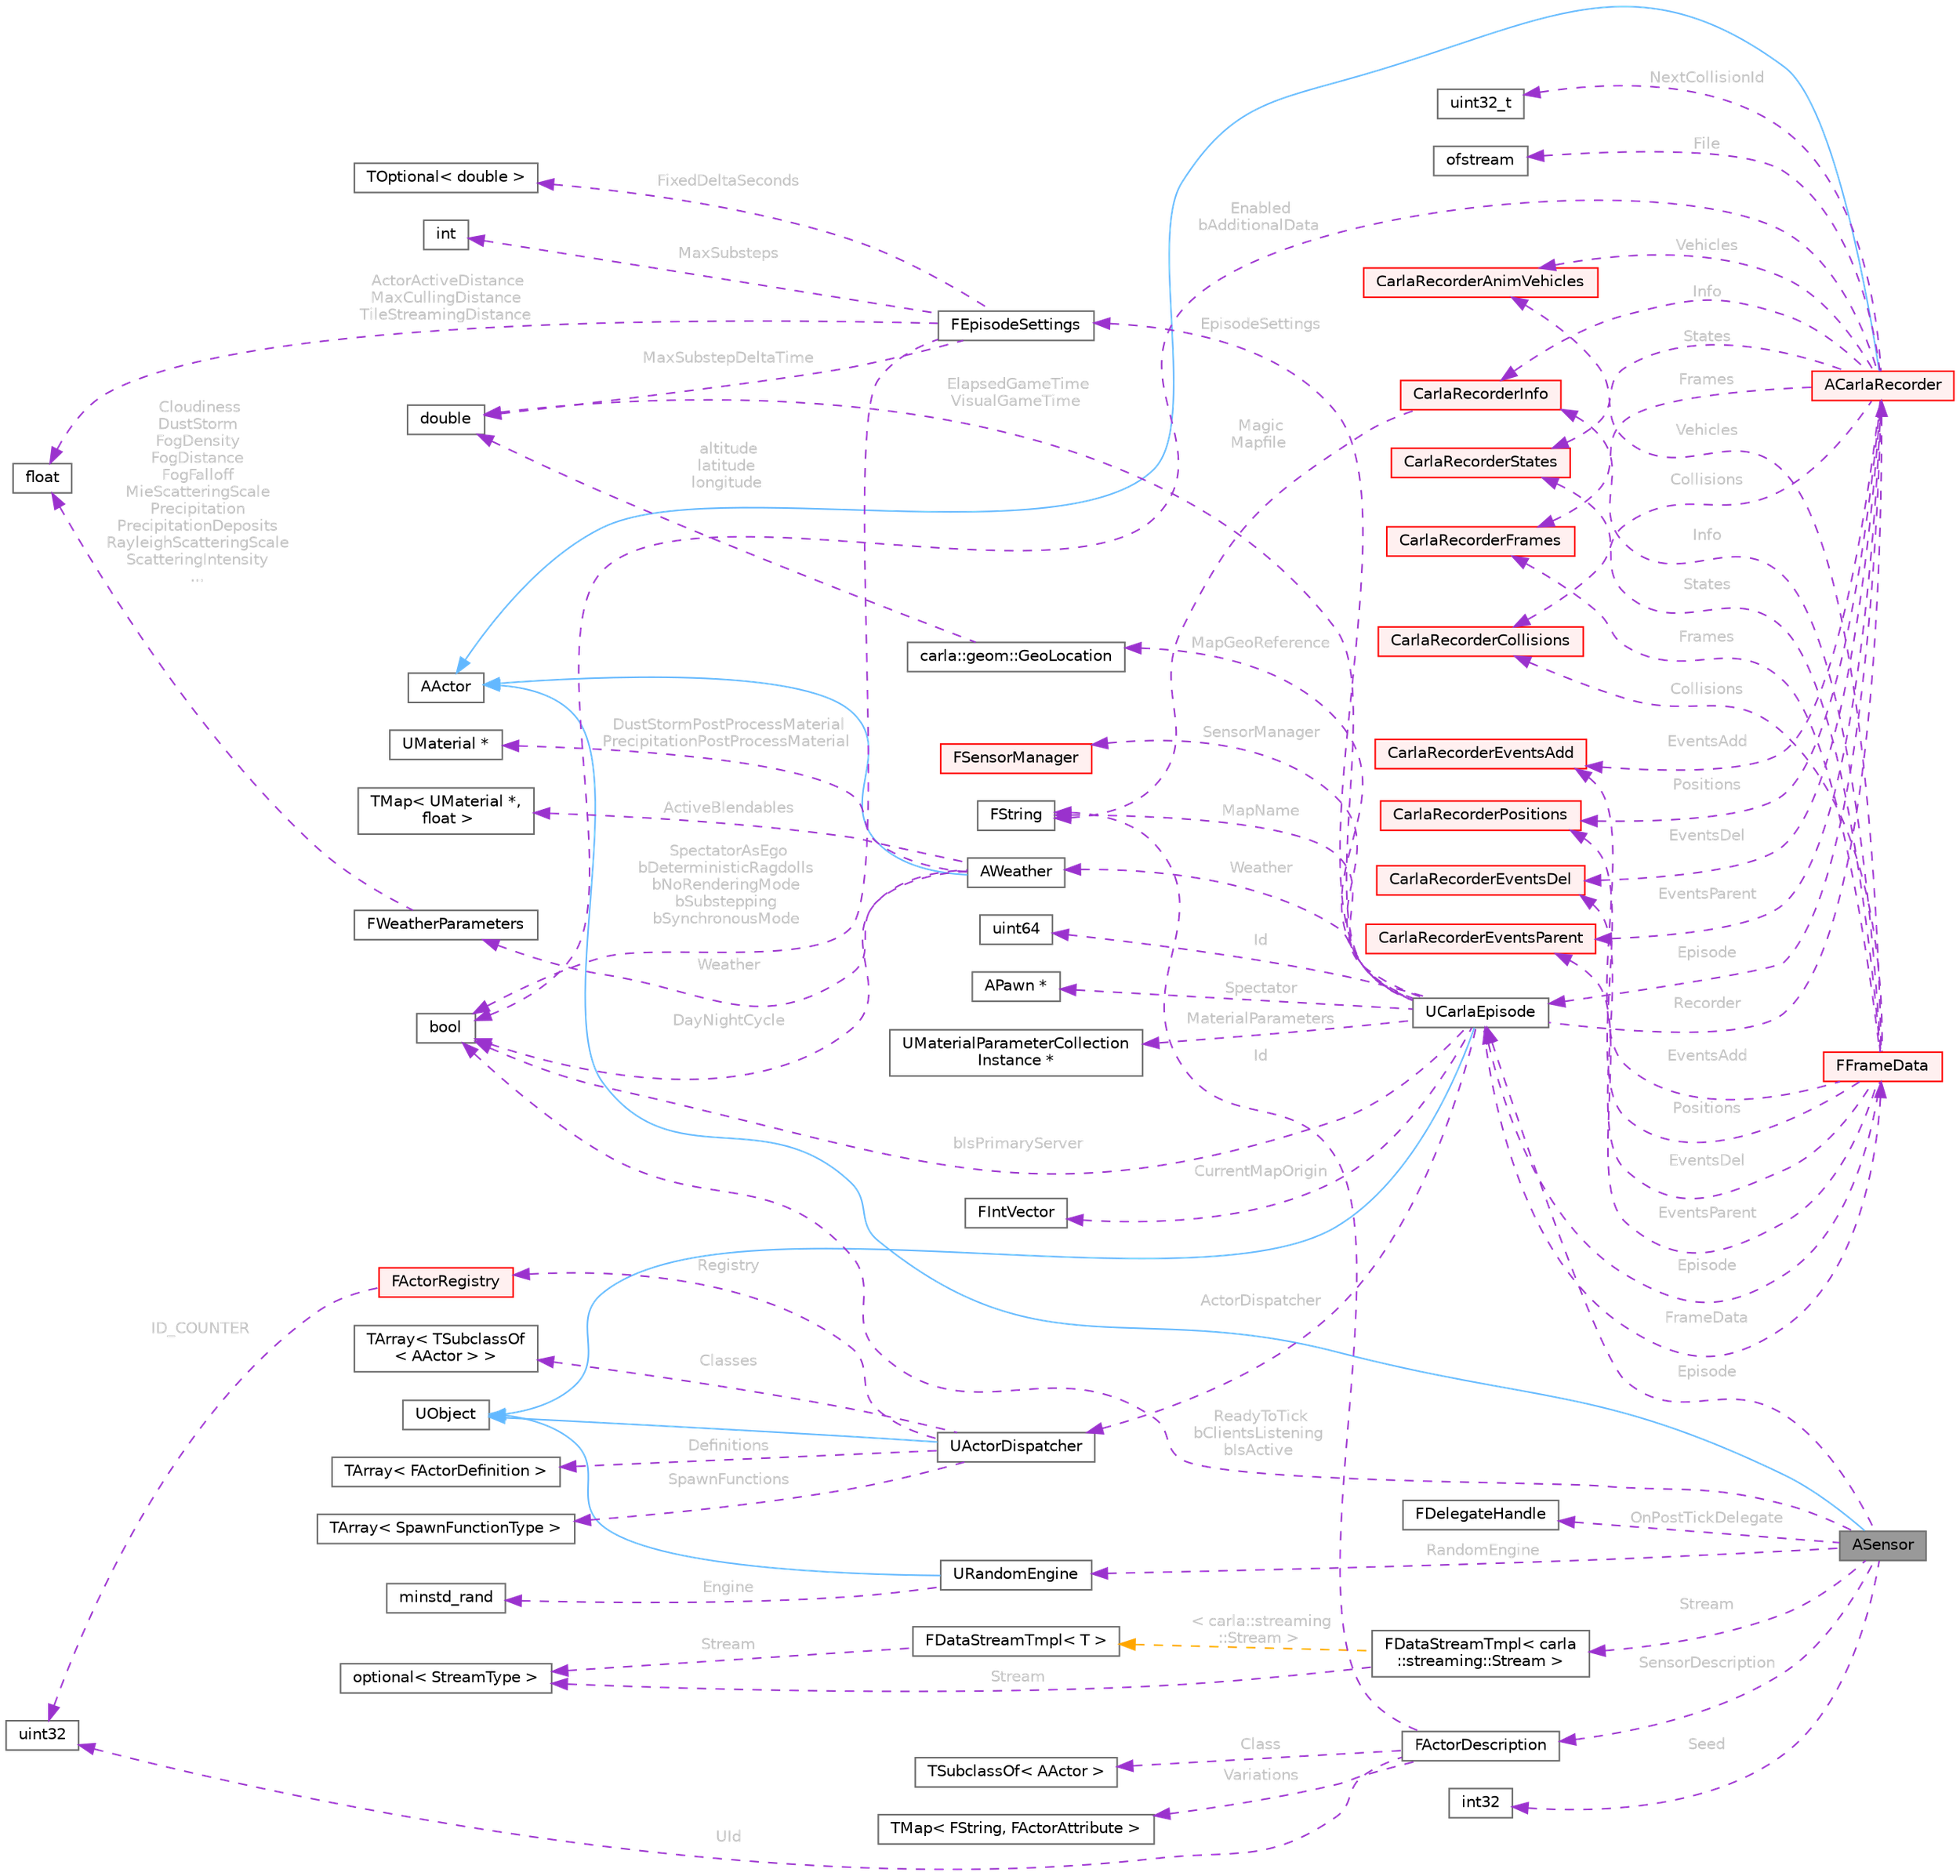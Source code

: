 digraph "ASensor"
{
 // INTERACTIVE_SVG=YES
 // LATEX_PDF_SIZE
  bgcolor="transparent";
  edge [fontname=Helvetica,fontsize=10,labelfontname=Helvetica,labelfontsize=10];
  node [fontname=Helvetica,fontsize=10,shape=box,height=0.2,width=0.4];
  rankdir="LR";
  Node1 [id="Node000001",label="ASensor",height=0.2,width=0.4,color="gray40", fillcolor="grey60", style="filled", fontcolor="black",tooltip="Base class for sensors."];
  Node2 -> Node1 [id="edge1_Node000001_Node000002",dir="back",color="steelblue1",style="solid",tooltip=" "];
  Node2 [id="Node000002",label="AActor",height=0.2,width=0.4,color="gray40", fillcolor="white", style="filled",URL="$d1/da4/classAActor.html",tooltip=" "];
  Node3 -> Node1 [id="edge2_Node000001_Node000003",dir="back",color="darkorchid3",style="dashed",tooltip=" ",label=" Seed",fontcolor="grey" ];
  Node3 [id="Node000003",label="int32",height=0.2,width=0.4,color="gray40", fillcolor="white", style="filled",tooltip=" "];
  Node4 -> Node1 [id="edge3_Node000001_Node000004",dir="back",color="darkorchid3",style="dashed",tooltip=" ",label=" RandomEngine",fontcolor="grey" ];
  Node4 [id="Node000004",label="URandomEngine",height=0.2,width=0.4,color="gray40", fillcolor="white", style="filled",URL="$d2/d4b/classURandomEngine.html",tooltip=" "];
  Node5 -> Node4 [id="edge4_Node000004_Node000005",dir="back",color="steelblue1",style="solid",tooltip=" "];
  Node5 [id="Node000005",label="UObject",height=0.2,width=0.4,color="gray40", fillcolor="white", style="filled",URL="$df/def/classUObject.html",tooltip=" "];
  Node6 -> Node4 [id="edge5_Node000004_Node000006",dir="back",color="darkorchid3",style="dashed",tooltip=" ",label=" Engine",fontcolor="grey" ];
  Node6 [id="Node000006",label="minstd_rand",height=0.2,width=0.4,color="gray40", fillcolor="white", style="filled",tooltip=" "];
  Node7 -> Node1 [id="edge6_Node000001_Node000007",dir="back",color="darkorchid3",style="dashed",tooltip=" ",label=" ReadyToTick\nbClientsListening\nbIsActive",fontcolor="grey" ];
  Node7 [id="Node000007",label="bool",height=0.2,width=0.4,color="gray40", fillcolor="white", style="filled",tooltip=" "];
  Node8 -> Node1 [id="edge7_Node000001_Node000008",dir="back",color="darkorchid3",style="dashed",tooltip=" ",label=" Stream",fontcolor="grey" ];
  Node8 [id="Node000008",label="FDataStreamTmpl\< carla\l::streaming::Stream \>",height=0.2,width=0.4,color="gray40", fillcolor="white", style="filled",URL="$d4/d9c/classFDataStreamTmpl.html",tooltip=" "];
  Node9 -> Node8 [id="edge8_Node000008_Node000009",dir="back",color="darkorchid3",style="dashed",tooltip=" ",label=" Stream",fontcolor="grey" ];
  Node9 [id="Node000009",label="optional\< StreamType \>",height=0.2,width=0.4,color="gray40", fillcolor="white", style="filled",tooltip=" "];
  Node10 -> Node8 [id="edge9_Node000008_Node000010",dir="back",color="orange",style="dashed",tooltip=" ",label=" \< carla::streaming\l::Stream \>",fontcolor="grey" ];
  Node10 [id="Node000010",label="FDataStreamTmpl\< T \>",height=0.2,width=0.4,color="gray40", fillcolor="white", style="filled",URL="$d4/d9c/classFDataStreamTmpl.html",tooltip="A streaming channel for sending sensor data to clients."];
  Node9 -> Node10 [id="edge10_Node000010_Node000009",dir="back",color="darkorchid3",style="dashed",tooltip=" ",label=" Stream",fontcolor="grey" ];
  Node11 -> Node1 [id="edge11_Node000001_Node000011",dir="back",color="darkorchid3",style="dashed",tooltip=" ",label=" OnPostTickDelegate",fontcolor="grey" ];
  Node11 [id="Node000011",label="FDelegateHandle",height=0.2,width=0.4,color="gray40", fillcolor="white", style="filled",tooltip=" "];
  Node12 -> Node1 [id="edge12_Node000001_Node000012",dir="back",color="darkorchid3",style="dashed",tooltip=" ",label=" SensorDescription",fontcolor="grey" ];
  Node12 [id="Node000012",label="FActorDescription",height=0.2,width=0.4,color="gray40", fillcolor="white", style="filled",URL="$d0/df6/structFActorDescription.html",tooltip="A description of a Carla Actor with all its variation."];
  Node13 -> Node12 [id="edge13_Node000012_Node000013",dir="back",color="darkorchid3",style="dashed",tooltip=" ",label=" UId",fontcolor="grey" ];
  Node13 [id="Node000013",label="uint32",height=0.2,width=0.4,color="gray40", fillcolor="white", style="filled",tooltip=" "];
  Node14 -> Node12 [id="edge14_Node000012_Node000014",dir="back",color="darkorchid3",style="dashed",tooltip=" ",label=" Id",fontcolor="grey" ];
  Node14 [id="Node000014",label="FString",height=0.2,width=0.4,color="gray40", fillcolor="white", style="filled",tooltip=" "];
  Node15 -> Node12 [id="edge15_Node000012_Node000015",dir="back",color="darkorchid3",style="dashed",tooltip=" ",label=" Class",fontcolor="grey" ];
  Node15 [id="Node000015",label="TSubclassOf\< AActor \>",height=0.2,width=0.4,color="gray40", fillcolor="white", style="filled",tooltip=" "];
  Node16 -> Node12 [id="edge16_Node000012_Node000016",dir="back",color="darkorchid3",style="dashed",tooltip=" ",label=" Variations",fontcolor="grey" ];
  Node16 [id="Node000016",label="TMap\< FString, FActorAttribute \>",height=0.2,width=0.4,color="gray40", fillcolor="white", style="filled",tooltip=" "];
  Node17 -> Node1 [id="edge17_Node000001_Node000017",dir="back",color="darkorchid3",style="dashed",tooltip=" ",label=" Episode",fontcolor="grey" ];
  Node17 [id="Node000017",label="UCarlaEpisode",height=0.2,width=0.4,color="gray40", fillcolor="white", style="filled",URL="$dc/d84/classUCarlaEpisode.html",tooltip="A simulation episode."];
  Node5 -> Node17 [id="edge18_Node000017_Node000005",dir="back",color="steelblue1",style="solid",tooltip=" "];
  Node7 -> Node17 [id="edge19_Node000017_Node000007",dir="back",color="darkorchid3",style="dashed",tooltip=" ",label=" bIsPrimaryServer",fontcolor="grey" ];
  Node18 -> Node17 [id="edge20_Node000017_Node000018",dir="back",color="darkorchid3",style="dashed",tooltip=" ",label=" Id",fontcolor="grey" ];
  Node18 [id="Node000018",label="uint64",height=0.2,width=0.4,color="gray40", fillcolor="white", style="filled",tooltip=" "];
  Node19 -> Node17 [id="edge21_Node000017_Node000019",dir="back",color="darkorchid3",style="dashed",tooltip=" ",label=" ElapsedGameTime\nVisualGameTime",fontcolor="grey" ];
  Node19 [id="Node000019",label="double",height=0.2,width=0.4,color="gray40", fillcolor="white", style="filled",tooltip=" "];
  Node14 -> Node17 [id="edge22_Node000017_Node000014",dir="back",color="darkorchid3",style="dashed",tooltip=" ",label=" MapName",fontcolor="grey" ];
  Node20 -> Node17 [id="edge23_Node000017_Node000020",dir="back",color="darkorchid3",style="dashed",tooltip=" ",label=" EpisodeSettings",fontcolor="grey" ];
  Node20 [id="Node000020",label="FEpisodeSettings",height=0.2,width=0.4,color="gray40", fillcolor="white", style="filled",URL="$da/d6e/structFEpisodeSettings.html",tooltip=" "];
  Node7 -> Node20 [id="edge24_Node000020_Node000007",dir="back",color="darkorchid3",style="dashed",tooltip=" ",label=" SpectatorAsEgo\nbDeterministicRagdolls\nbNoRenderingMode\nbSubstepping\nbSynchronousMode",fontcolor="grey" ];
  Node21 -> Node20 [id="edge25_Node000020_Node000021",dir="back",color="darkorchid3",style="dashed",tooltip=" ",label=" FixedDeltaSeconds",fontcolor="grey" ];
  Node21 [id="Node000021",label="TOptional\< double \>",height=0.2,width=0.4,color="gray40", fillcolor="white", style="filled",tooltip=" "];
  Node19 -> Node20 [id="edge26_Node000020_Node000019",dir="back",color="darkorchid3",style="dashed",tooltip=" ",label=" MaxSubstepDeltaTime",fontcolor="grey" ];
  Node22 -> Node20 [id="edge27_Node000020_Node000022",dir="back",color="darkorchid3",style="dashed",tooltip=" ",label=" MaxSubsteps",fontcolor="grey" ];
  Node22 [id="Node000022",label="int",height=0.2,width=0.4,color="gray40", fillcolor="white", style="filled",tooltip=" "];
  Node23 -> Node20 [id="edge28_Node000020_Node000023",dir="back",color="darkorchid3",style="dashed",tooltip=" ",label=" ActorActiveDistance\nMaxCullingDistance\nTileStreamingDistance",fontcolor="grey" ];
  Node23 [id="Node000023",label="float",height=0.2,width=0.4,color="gray40", fillcolor="white", style="filled",tooltip=" "];
  Node24 -> Node17 [id="edge29_Node000017_Node000024",dir="back",color="darkorchid3",style="dashed",tooltip=" ",label=" ActorDispatcher",fontcolor="grey" ];
  Node24 [id="Node000024",label="UActorDispatcher",height=0.2,width=0.4,color="gray40", fillcolor="white", style="filled",URL="$d7/d90/classUActorDispatcher.html",tooltip="Object in charge of binding ActorDefinitions to spawn functions, as well as keeping the registry of a..."];
  Node5 -> Node24 [id="edge30_Node000024_Node000005",dir="back",color="steelblue1",style="solid",tooltip=" "];
  Node25 -> Node24 [id="edge31_Node000024_Node000025",dir="back",color="darkorchid3",style="dashed",tooltip=" ",label=" Definitions",fontcolor="grey" ];
  Node25 [id="Node000025",label="TArray\< FActorDefinition \>",height=0.2,width=0.4,color="gray40", fillcolor="white", style="filled",tooltip=" "];
  Node26 -> Node24 [id="edge32_Node000024_Node000026",dir="back",color="darkorchid3",style="dashed",tooltip=" ",label=" SpawnFunctions",fontcolor="grey" ];
  Node26 [id="Node000026",label="TArray\< SpawnFunctionType \>",height=0.2,width=0.4,color="gray40", fillcolor="white", style="filled",tooltip=" "];
  Node27 -> Node24 [id="edge33_Node000024_Node000027",dir="back",color="darkorchid3",style="dashed",tooltip=" ",label=" Classes",fontcolor="grey" ];
  Node27 [id="Node000027",label="TArray\< TSubclassOf\l\< AActor \> \>",height=0.2,width=0.4,color="gray40", fillcolor="white", style="filled",tooltip=" "];
  Node28 -> Node24 [id="edge34_Node000024_Node000028",dir="back",color="darkorchid3",style="dashed",tooltip=" ",label=" Registry",fontcolor="grey" ];
  Node28 [id="Node000028",label="FActorRegistry",height=0.2,width=0.4,color="red", fillcolor="#FFF0F0", style="filled",URL="$df/db5/classFActorRegistry.html",tooltip="A registry of all the Carla actors."];
  Node13 -> Node28 [id="edge35_Node000028_Node000013",dir="back",color="darkorchid3",style="dashed",tooltip=" ",label=" ID_COUNTER",fontcolor="grey" ];
  Node32 -> Node17 [id="edge36_Node000017_Node000032",dir="back",color="darkorchid3",style="dashed",tooltip=" ",label=" Spectator",fontcolor="grey" ];
  Node32 [id="Node000032",label="APawn *",height=0.2,width=0.4,color="gray40", fillcolor="white", style="filled",tooltip=" "];
  Node33 -> Node17 [id="edge37_Node000017_Node000033",dir="back",color="darkorchid3",style="dashed",tooltip=" ",label=" Weather",fontcolor="grey" ];
  Node33 [id="Node000033",label="AWeather",height=0.2,width=0.4,color="gray40", fillcolor="white", style="filled",URL="$de/d75/classAWeather.html",tooltip=" "];
  Node2 -> Node33 [id="edge38_Node000033_Node000002",dir="back",color="steelblue1",style="solid",tooltip=" "];
  Node34 -> Node33 [id="edge39_Node000033_Node000034",dir="back",color="darkorchid3",style="dashed",tooltip=" ",label=" Weather",fontcolor="grey" ];
  Node34 [id="Node000034",label="FWeatherParameters",height=0.2,width=0.4,color="gray40", fillcolor="white", style="filled",URL="$dd/d9b/structFWeatherParameters.html",tooltip=" "];
  Node23 -> Node34 [id="edge40_Node000034_Node000023",dir="back",color="darkorchid3",style="dashed",tooltip=" ",label=" Cloudiness\nDustStorm\nFogDensity\nFogDistance\nFogFalloff\nMieScatteringScale\nPrecipitation\nPrecipitationDeposits\nRayleighScatteringScale\nScatteringIntensity\n...",fontcolor="grey" ];
  Node35 -> Node33 [id="edge41_Node000033_Node000035",dir="back",color="darkorchid3",style="dashed",tooltip=" ",label=" DustStormPostProcessMaterial\nPrecipitationPostProcessMaterial",fontcolor="grey" ];
  Node35 [id="Node000035",label="UMaterial *",height=0.2,width=0.4,color="gray40", fillcolor="white", style="filled",tooltip=" "];
  Node36 -> Node33 [id="edge42_Node000033_Node000036",dir="back",color="darkorchid3",style="dashed",tooltip=" ",label=" ActiveBlendables",fontcolor="grey" ];
  Node36 [id="Node000036",label="TMap\< UMaterial *,\l float \>",height=0.2,width=0.4,color="gray40", fillcolor="white", style="filled",tooltip=" "];
  Node7 -> Node33 [id="edge43_Node000033_Node000007",dir="back",color="darkorchid3",style="dashed",tooltip=" ",label=" DayNightCycle",fontcolor="grey" ];
  Node37 -> Node17 [id="edge44_Node000017_Node000037",dir="back",color="darkorchid3",style="dashed",tooltip=" ",label=" MaterialParameters",fontcolor="grey" ];
  Node37 [id="Node000037",label="UMaterialParameterCollection\lInstance *",height=0.2,width=0.4,color="gray40", fillcolor="white", style="filled",tooltip=" "];
  Node38 -> Node17 [id="edge45_Node000017_Node000038",dir="back",color="darkorchid3",style="dashed",tooltip=" ",label=" Recorder",fontcolor="grey" ];
  Node38 [id="Node000038",label="ACarlaRecorder",height=0.2,width=0.4,color="red", fillcolor="#FFF0F0", style="filled",URL="$dd/db9/classACarlaRecorder.html",tooltip="Recorder for the simulation"];
  Node2 -> Node38 [id="edge46_Node000038_Node000002",dir="back",color="steelblue1",style="solid",tooltip=" "];
  Node7 -> Node38 [id="edge47_Node000038_Node000007",dir="back",color="darkorchid3",style="dashed",tooltip=" ",label=" Enabled\nbAdditionalData",fontcolor="grey" ];
  Node39 -> Node38 [id="edge48_Node000038_Node000039",dir="back",color="darkorchid3",style="dashed",tooltip=" ",label=" NextCollisionId",fontcolor="grey" ];
  Node39 [id="Node000039",label="uint32_t",height=0.2,width=0.4,color="gray40", fillcolor="white", style="filled",tooltip=" "];
  Node40 -> Node38 [id="edge49_Node000038_Node000040",dir="back",color="darkorchid3",style="dashed",tooltip=" ",label=" File",fontcolor="grey" ];
  Node40 [id="Node000040",label="ofstream",height=0.2,width=0.4,color="gray40", fillcolor="white", style="filled",tooltip=" "];
  Node17 -> Node38 [id="edge50_Node000038_Node000017",dir="back",color="darkorchid3",style="dashed",tooltip=" ",label=" Episode",fontcolor="grey" ];
  Node41 -> Node38 [id="edge51_Node000038_Node000041",dir="back",color="darkorchid3",style="dashed",tooltip=" ",label=" Info",fontcolor="grey" ];
  Node41 [id="Node000041",label="CarlaRecorderInfo",height=0.2,width=0.4,color="red", fillcolor="#FFF0F0", style="filled",URL="$da/dab/structCarlaRecorderInfo.html",tooltip=" "];
  Node14 -> Node41 [id="edge52_Node000041_Node000014",dir="back",color="darkorchid3",style="dashed",tooltip=" ",label=" Magic\nMapfile",fontcolor="grey" ];
  Node44 -> Node38 [id="edge53_Node000038_Node000044",dir="back",color="darkorchid3",style="dashed",tooltip=" ",label=" Frames",fontcolor="grey" ];
  Node44 [id="Node000044",label="CarlaRecorderFrames",height=0.2,width=0.4,color="red", fillcolor="#FFF0F0", style="filled",URL="$d6/d4d/classCarlaRecorderFrames.html",tooltip=" "];
  Node48 -> Node38 [id="edge54_Node000038_Node000048",dir="back",color="darkorchid3",style="dashed",tooltip=" ",label=" EventsAdd",fontcolor="grey" ];
  Node48 [id="Node000048",label="CarlaRecorderEventsAdd",height=0.2,width=0.4,color="red", fillcolor="#FFF0F0", style="filled",URL="$dd/dd4/classCarlaRecorderEventsAdd.html",tooltip=" "];
  Node50 -> Node38 [id="edge55_Node000038_Node000050",dir="back",color="darkorchid3",style="dashed",tooltip=" ",label=" EventsDel",fontcolor="grey" ];
  Node50 [id="Node000050",label="CarlaRecorderEventsDel",height=0.2,width=0.4,color="red", fillcolor="#FFF0F0", style="filled",URL="$dd/d8e/classCarlaRecorderEventsDel.html",tooltip=" "];
  Node52 -> Node38 [id="edge56_Node000038_Node000052",dir="back",color="darkorchid3",style="dashed",tooltip=" ",label=" EventsParent",fontcolor="grey" ];
  Node52 [id="Node000052",label="CarlaRecorderEventsParent",height=0.2,width=0.4,color="red", fillcolor="#FFF0F0", style="filled",URL="$dd/d35/classCarlaRecorderEventsParent.html",tooltip=" "];
  Node54 -> Node38 [id="edge57_Node000038_Node000054",dir="back",color="darkorchid3",style="dashed",tooltip=" ",label=" Collisions",fontcolor="grey" ];
  Node54 [id="Node000054",label="CarlaRecorderCollisions",height=0.2,width=0.4,color="red", fillcolor="#FFF0F0", style="filled",URL="$da/d6e/classCarlaRecorderCollisions.html",tooltip=" "];
  Node56 -> Node38 [id="edge58_Node000038_Node000056",dir="back",color="darkorchid3",style="dashed",tooltip=" ",label=" Positions",fontcolor="grey" ];
  Node56 [id="Node000056",label="CarlaRecorderPositions",height=0.2,width=0.4,color="red", fillcolor="#FFF0F0", style="filled",URL="$da/df1/classCarlaRecorderPositions.html",tooltip=" "];
  Node58 -> Node38 [id="edge59_Node000038_Node000058",dir="back",color="darkorchid3",style="dashed",tooltip=" ",label=" States",fontcolor="grey" ];
  Node58 [id="Node000058",label="CarlaRecorderStates",height=0.2,width=0.4,color="red", fillcolor="#FFF0F0", style="filled",URL="$d2/da3/classCarlaRecorderStates.html",tooltip=" "];
  Node60 -> Node38 [id="edge60_Node000038_Node000060",dir="back",color="darkorchid3",style="dashed",tooltip=" ",label=" Vehicles",fontcolor="grey" ];
  Node60 [id="Node000060",label="CarlaRecorderAnimVehicles",height=0.2,width=0.4,color="red", fillcolor="#FFF0F0", style="filled",URL="$da/dd4/classCarlaRecorderAnimVehicles.html",tooltip=" "];
  Node128 -> Node17 [id="edge61_Node000017_Node000128",dir="back",color="darkorchid3",style="dashed",tooltip=" ",label=" MapGeoReference",fontcolor="grey" ];
  Node128 [id="Node000128",label="carla::geom::GeoLocation",height=0.2,width=0.4,color="gray40", fillcolor="white", style="filled",URL="$d3/df4/classcarla_1_1geom_1_1GeoLocation.html",tooltip=" "];
  Node19 -> Node128 [id="edge62_Node000128_Node000019",dir="back",color="darkorchid3",style="dashed",tooltip=" ",label=" altitude\nlatitude\nlongitude",fontcolor="grey" ];
  Node129 -> Node17 [id="edge63_Node000017_Node000129",dir="back",color="darkorchid3",style="dashed",tooltip=" ",label=" CurrentMapOrigin",fontcolor="grey" ];
  Node129 [id="Node000129",label="FIntVector",height=0.2,width=0.4,color="gray40", fillcolor="white", style="filled",tooltip=" "];
  Node130 -> Node17 [id="edge64_Node000017_Node000130",dir="back",color="darkorchid3",style="dashed",tooltip=" ",label=" FrameData",fontcolor="grey" ];
  Node130 [id="Node000130",label="FFrameData",height=0.2,width=0.4,color="red", fillcolor="#FFF0F0", style="filled",URL="$de/db4/classFFrameData.html",tooltip=" "];
  Node41 -> Node130 [id="edge65_Node000130_Node000041",dir="back",color="darkorchid3",style="dashed",tooltip=" ",label=" Info",fontcolor="grey" ];
  Node44 -> Node130 [id="edge66_Node000130_Node000044",dir="back",color="darkorchid3",style="dashed",tooltip=" ",label=" Frames",fontcolor="grey" ];
  Node48 -> Node130 [id="edge67_Node000130_Node000048",dir="back",color="darkorchid3",style="dashed",tooltip=" ",label=" EventsAdd",fontcolor="grey" ];
  Node50 -> Node130 [id="edge68_Node000130_Node000050",dir="back",color="darkorchid3",style="dashed",tooltip=" ",label=" EventsDel",fontcolor="grey" ];
  Node52 -> Node130 [id="edge69_Node000130_Node000052",dir="back",color="darkorchid3",style="dashed",tooltip=" ",label=" EventsParent",fontcolor="grey" ];
  Node54 -> Node130 [id="edge70_Node000130_Node000054",dir="back",color="darkorchid3",style="dashed",tooltip=" ",label=" Collisions",fontcolor="grey" ];
  Node56 -> Node130 [id="edge71_Node000130_Node000056",dir="back",color="darkorchid3",style="dashed",tooltip=" ",label=" Positions",fontcolor="grey" ];
  Node58 -> Node130 [id="edge72_Node000130_Node000058",dir="back",color="darkorchid3",style="dashed",tooltip=" ",label=" States",fontcolor="grey" ];
  Node60 -> Node130 [id="edge73_Node000130_Node000060",dir="back",color="darkorchid3",style="dashed",tooltip=" ",label=" Vehicles",fontcolor="grey" ];
  Node17 -> Node130 [id="edge74_Node000130_Node000017",dir="back",color="darkorchid3",style="dashed",tooltip=" ",label=" Episode",fontcolor="grey" ];
  Node132 -> Node17 [id="edge75_Node000017_Node000132",dir="back",color="darkorchid3",style="dashed",tooltip=" ",label=" SensorManager",fontcolor="grey" ];
  Node132 [id="Node000132",label="FSensorManager",height=0.2,width=0.4,color="red", fillcolor="#FFF0F0", style="filled",URL="$d1/de4/classFSensorManager.html",tooltip=" "];
}
